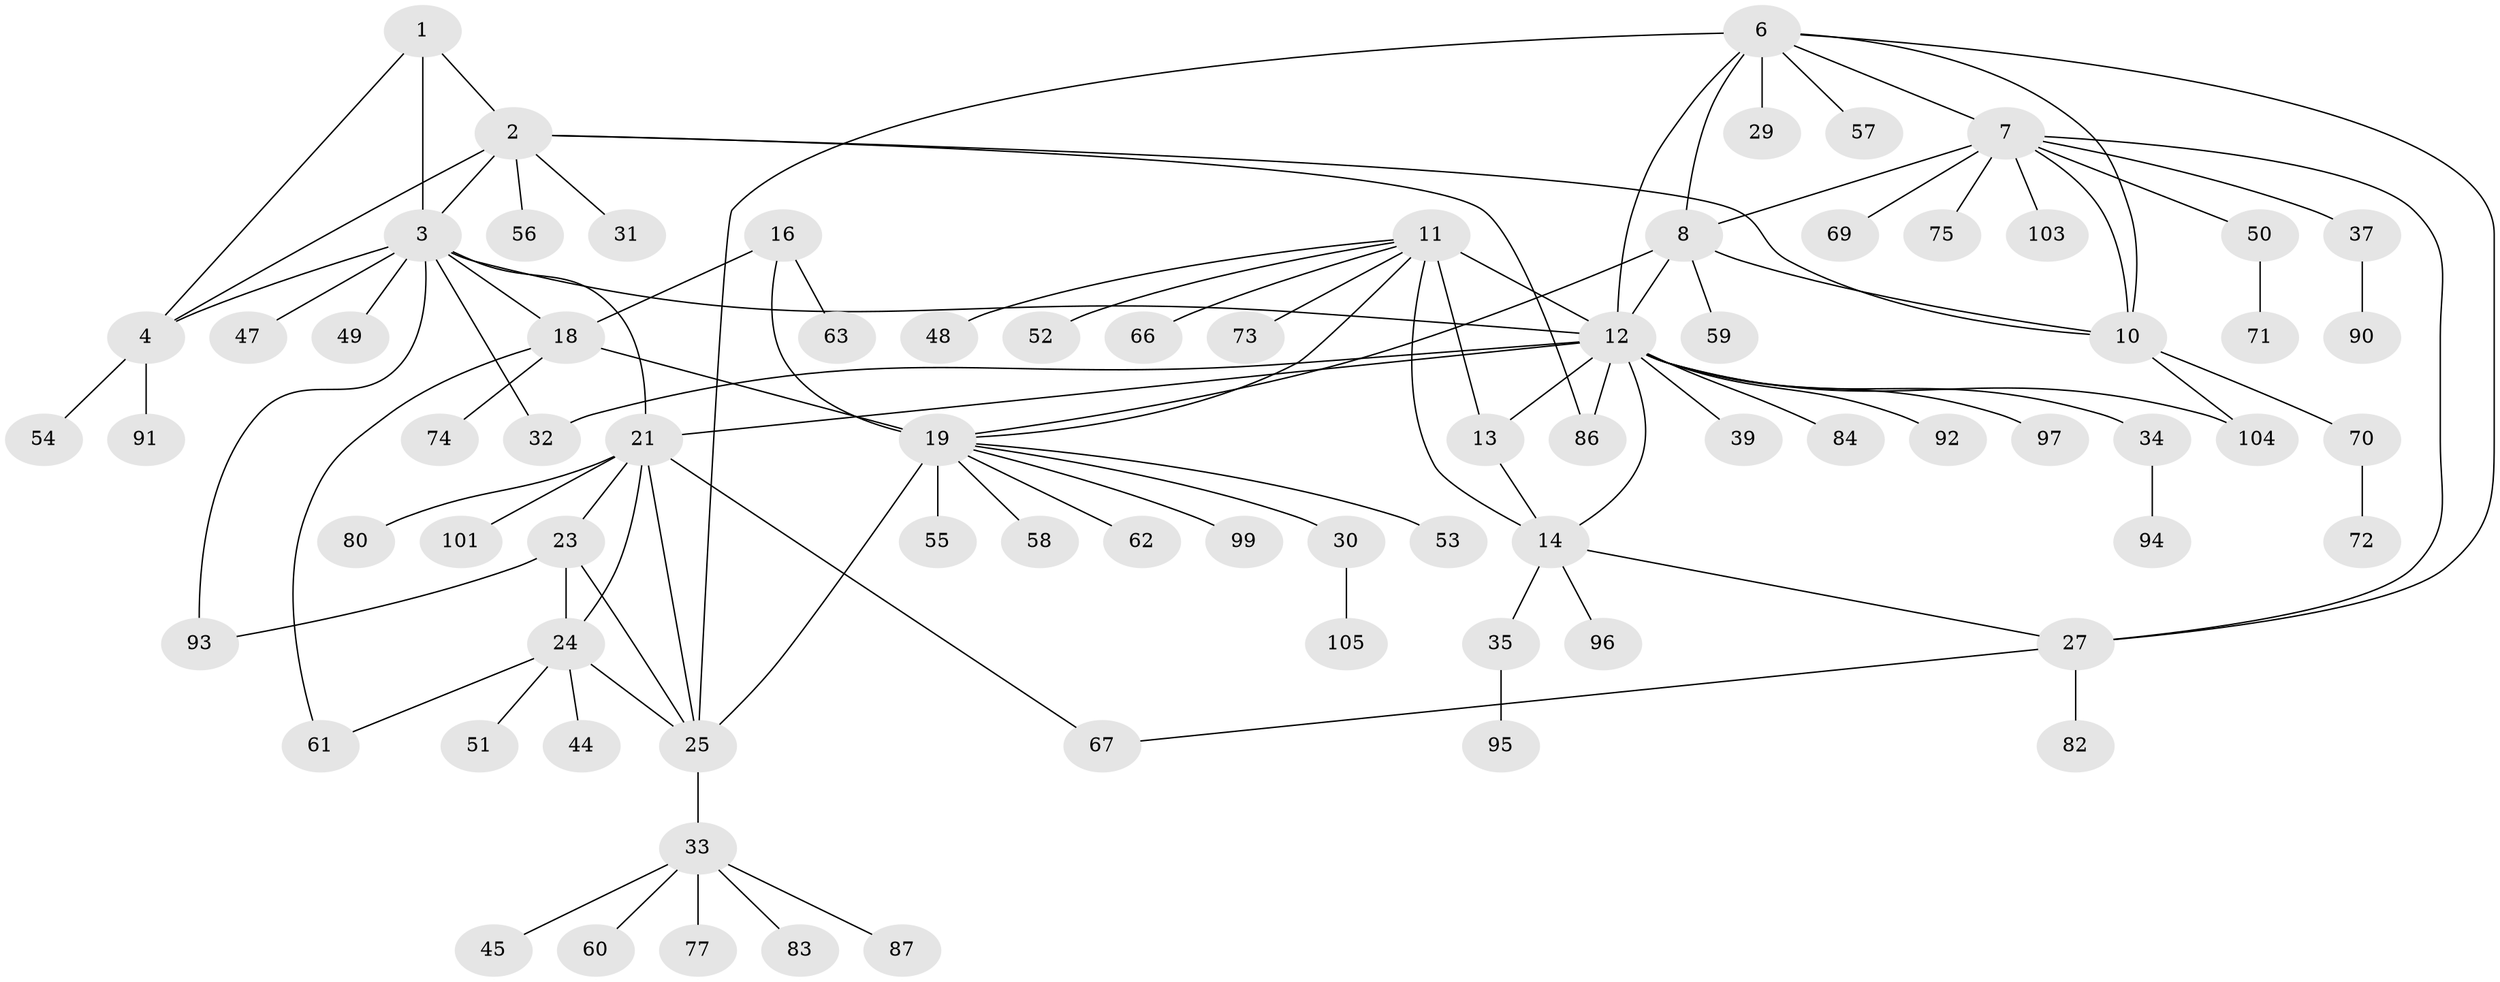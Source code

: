 // Generated by graph-tools (version 1.1) at 2025/52/02/27/25 19:52:21]
// undirected, 77 vertices, 104 edges
graph export_dot {
graph [start="1"]
  node [color=gray90,style=filled];
  1 [super="+98"];
  2 [super="+26"];
  3 [super="+5"];
  4 [super="+28"];
  6 [super="+88"];
  7 [super="+64"];
  8 [super="+9"];
  10 [super="+42"];
  11 [super="+15"];
  12 [super="+36"];
  13;
  14 [super="+40"];
  16 [super="+17"];
  18 [super="+102"];
  19 [super="+20"];
  21 [super="+22"];
  23 [super="+79"];
  24 [super="+68"];
  25;
  27 [super="+38"];
  29;
  30 [super="+89"];
  31;
  32;
  33 [super="+41"];
  34 [super="+65"];
  35 [super="+46"];
  37 [super="+43"];
  39;
  44;
  45;
  47;
  48;
  49;
  50;
  51;
  52;
  53 [super="+78"];
  54;
  55;
  56;
  57;
  58;
  59;
  60;
  61;
  62 [super="+85"];
  63;
  66 [super="+100"];
  67;
  69;
  70 [super="+81"];
  71;
  72;
  73;
  74 [super="+76"];
  75 [super="+106"];
  77;
  80;
  82;
  83;
  84;
  86;
  87;
  90;
  91;
  92;
  93;
  94;
  95;
  96;
  97;
  99;
  101;
  103;
  104;
  105;
  1 -- 2;
  1 -- 3 [weight=2];
  1 -- 4;
  2 -- 3 [weight=2];
  2 -- 4;
  2 -- 10;
  2 -- 31;
  2 -- 56;
  2 -- 86;
  3 -- 4 [weight=2];
  3 -- 32;
  3 -- 47;
  3 -- 12;
  3 -- 49;
  3 -- 18;
  3 -- 21;
  3 -- 93;
  4 -- 91;
  4 -- 54;
  6 -- 7;
  6 -- 8 [weight=2];
  6 -- 10;
  6 -- 25;
  6 -- 27;
  6 -- 29;
  6 -- 57;
  6 -- 12;
  7 -- 8 [weight=2];
  7 -- 10;
  7 -- 37;
  7 -- 50;
  7 -- 69;
  7 -- 75;
  7 -- 103;
  7 -- 27;
  8 -- 10 [weight=2];
  8 -- 19;
  8 -- 59;
  8 -- 12;
  10 -- 70;
  10 -- 104;
  11 -- 12 [weight=2];
  11 -- 13 [weight=2];
  11 -- 14 [weight=2];
  11 -- 52;
  11 -- 66;
  11 -- 73;
  11 -- 48;
  11 -- 19;
  12 -- 13;
  12 -- 14;
  12 -- 34;
  12 -- 86;
  12 -- 97;
  12 -- 104;
  12 -- 21;
  12 -- 32;
  12 -- 84;
  12 -- 39;
  12 -- 92;
  13 -- 14;
  14 -- 27;
  14 -- 35;
  14 -- 96;
  16 -- 18 [weight=2];
  16 -- 19 [weight=4];
  16 -- 63;
  18 -- 19 [weight=2];
  18 -- 74;
  18 -- 61;
  19 -- 99;
  19 -- 30;
  19 -- 53;
  19 -- 55;
  19 -- 25;
  19 -- 58;
  19 -- 62;
  21 -- 23 [weight=2];
  21 -- 24 [weight=2];
  21 -- 25 [weight=2];
  21 -- 67;
  21 -- 80;
  21 -- 101;
  23 -- 24;
  23 -- 25;
  23 -- 93;
  24 -- 25;
  24 -- 44;
  24 -- 51;
  24 -- 61;
  25 -- 33;
  27 -- 67;
  27 -- 82;
  30 -- 105;
  33 -- 45;
  33 -- 60;
  33 -- 77;
  33 -- 83;
  33 -- 87;
  34 -- 94;
  35 -- 95;
  37 -- 90;
  50 -- 71;
  70 -- 72;
}

